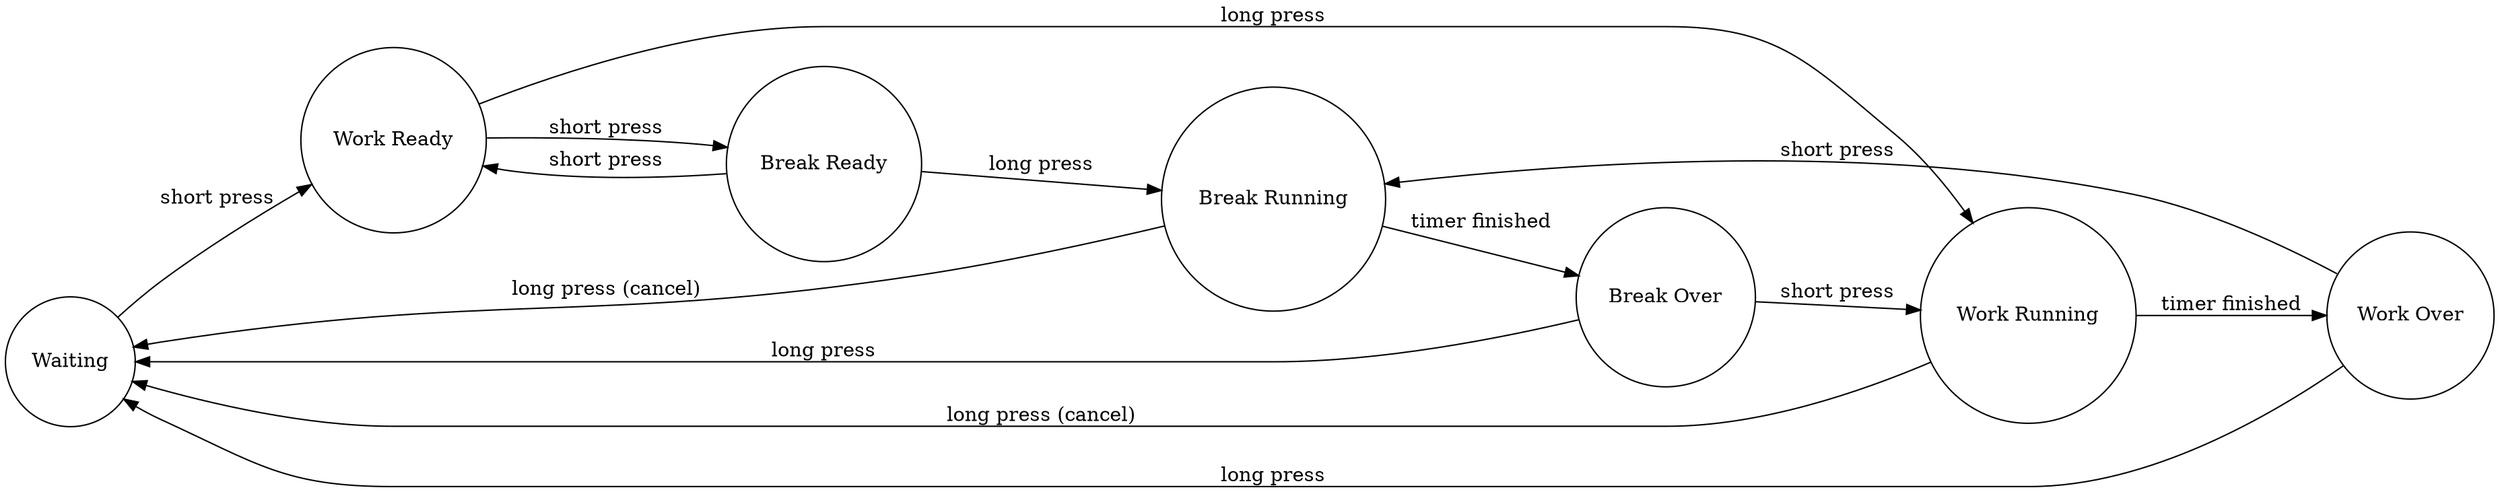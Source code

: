 digraph StateMachine {
    rankdir=LR;
    node [shape = circle];

    Waiting [label="Waiting"];
    WorkReady [label="Work Ready"];
    BreakReady [label="Break Ready"];
    WorkRunning [label="Work Running"];
    BreakRunning [label="Break Running"];
    WorkOver [label="Work Over"];
    BreakOver [label="Break Over"];

    Waiting -> WorkReady [label="short press"];
    WorkReady -> BreakReady [label="short press"];
    WorkReady -> WorkRunning [label="long press"];
    BreakReady -> WorkReady [label="short press"];
    BreakReady -> BreakRunning [label="long press"];
    WorkRunning -> Waiting [label="long press (cancel)"];
    WorkRunning -> WorkOver [label="timer finished"];
    BreakRunning -> Waiting [label="long press (cancel)"];
    BreakRunning -> BreakOver [label="timer finished"];
    WorkOver -> BreakRunning [label="short press"];
    WorkOver -> Waiting [label="long press"];
    BreakOver -> WorkRunning [label="short press"];
    BreakOver -> Waiting [label="long press"];
}
